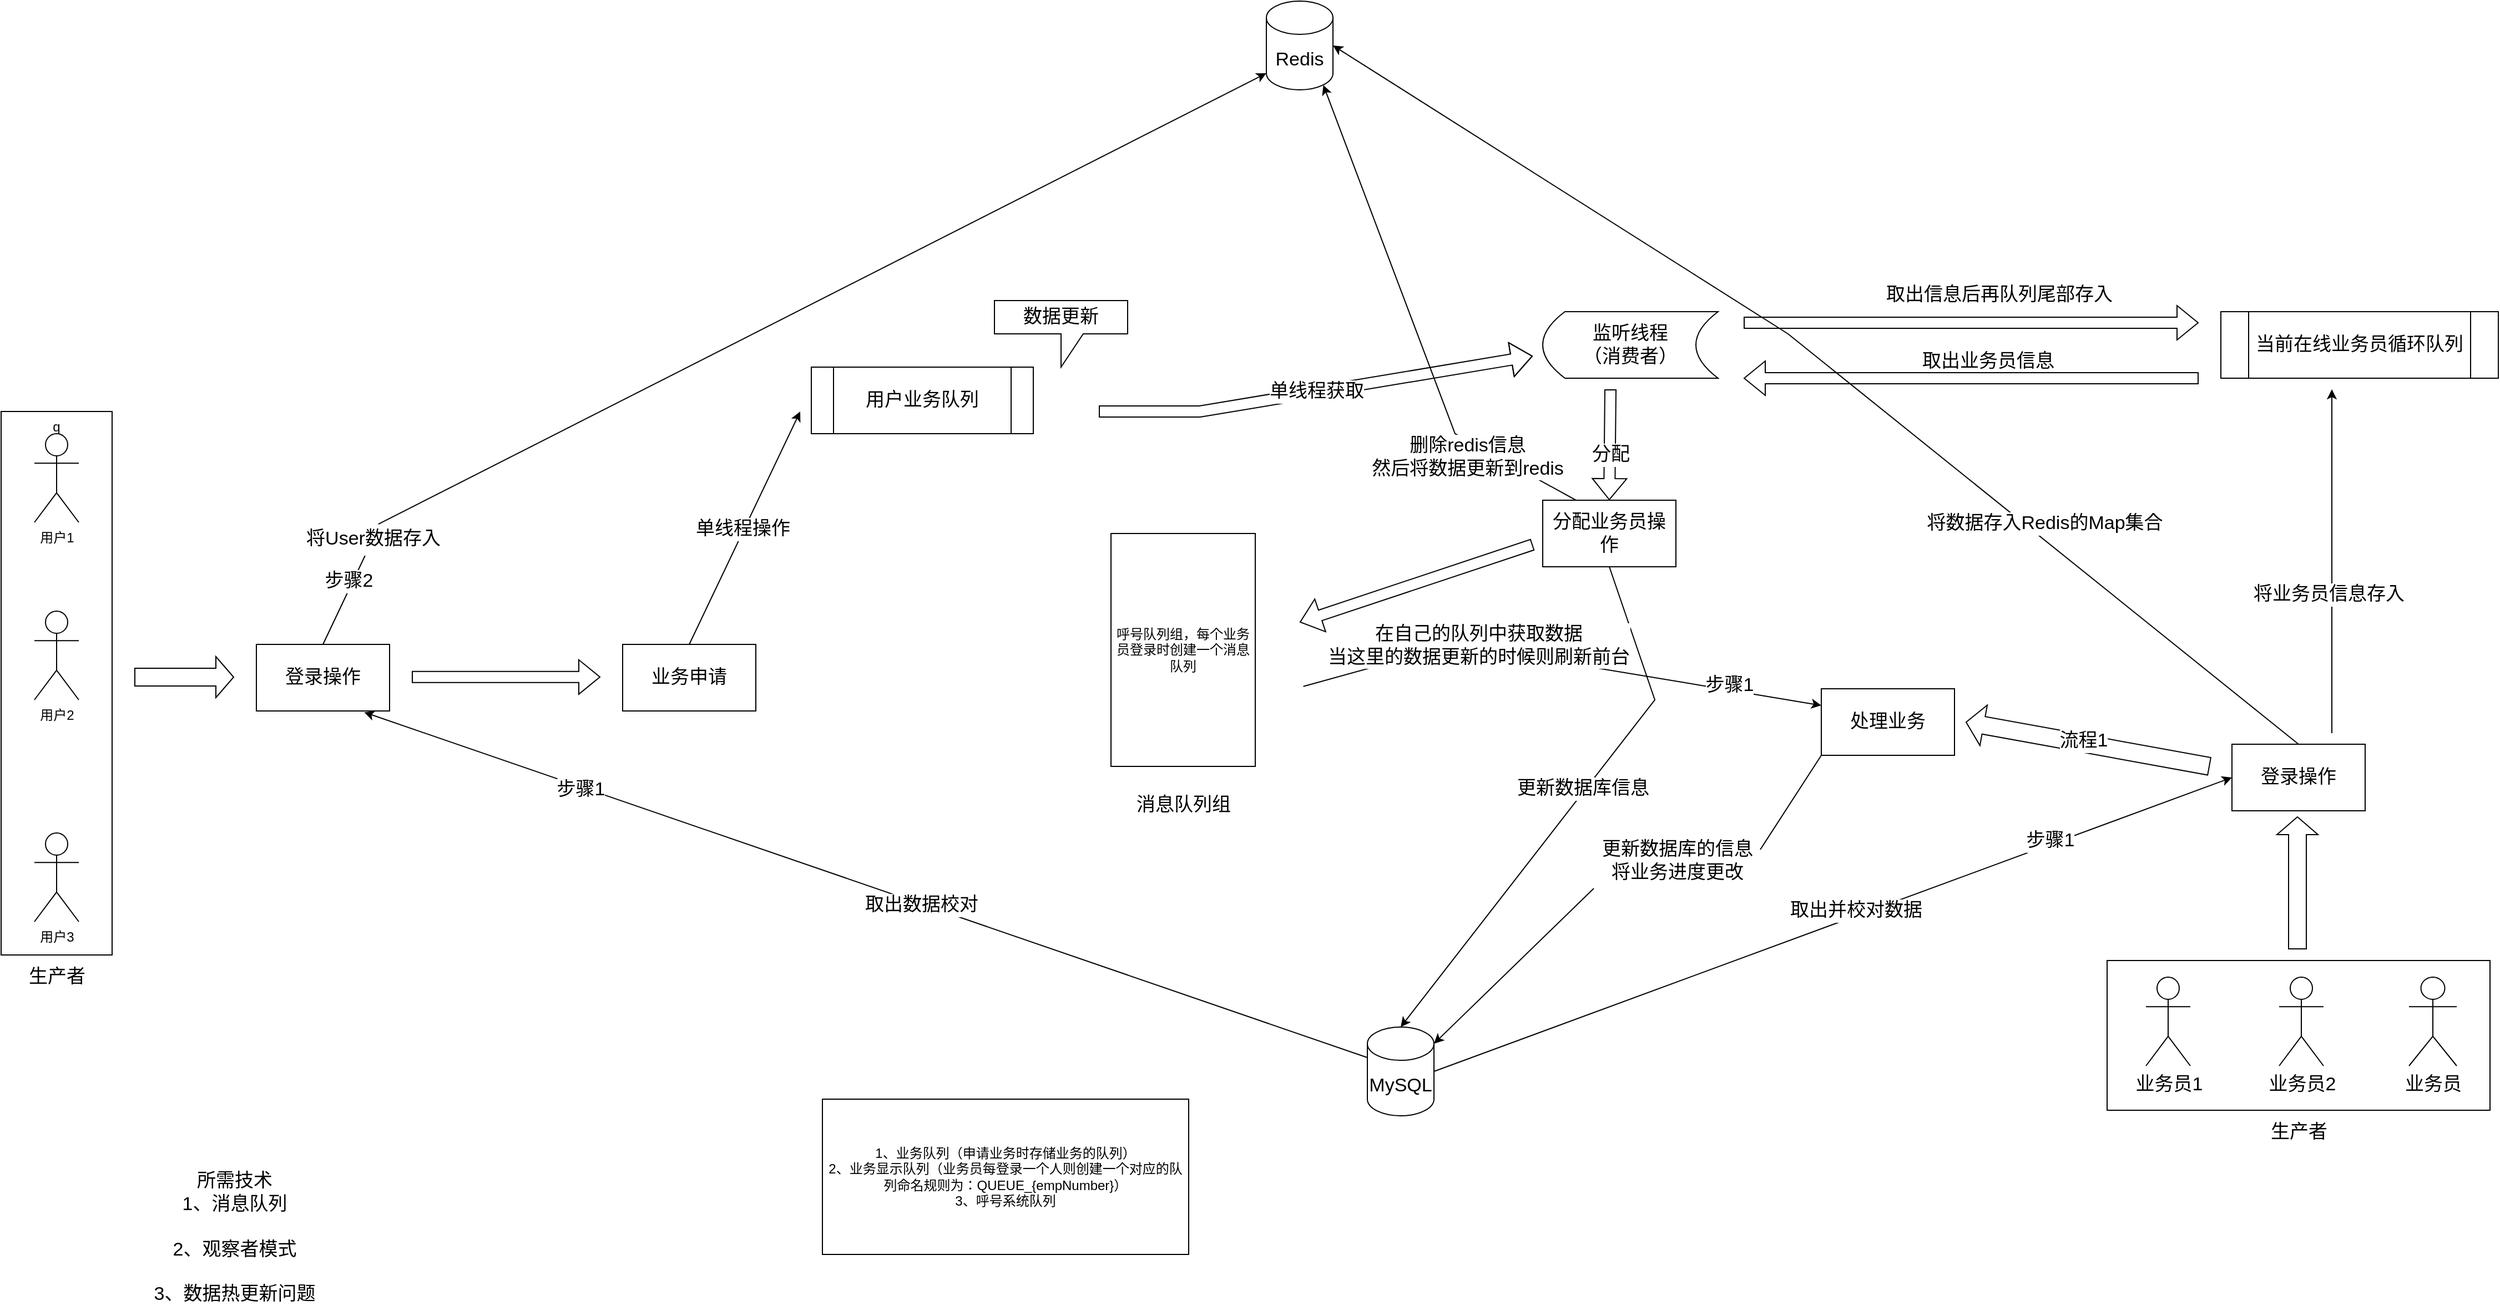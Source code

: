 <mxfile version="19.0.3" type="device" pages="2"><diagram id="UUxjxJEXaW6ylnplW1Ih" name="第 1 页"><mxGraphModel dx="1145" dy="1701" grid="1" gridSize="10" guides="1" tooltips="1" connect="1" arrows="1" fold="1" page="1" pageScale="1" pageWidth="827" pageHeight="1169" math="0" shadow="0"><root><mxCell id="0"/><mxCell id="1" parent="0"/><mxCell id="jlorDB8yhh7nhlmWRF2B-45" value="q" style="group" parent="1" vertex="1" connectable="0"><mxGeometry x="10" y="100" width="100" height="520" as="geometry"/></mxCell><mxCell id="jlorDB8yhh7nhlmWRF2B-7" value="用户1" style="shape=umlActor;verticalLabelPosition=bottom;verticalAlign=top;html=1;outlineConnect=0;" parent="jlorDB8yhh7nhlmWRF2B-45" vertex="1"><mxGeometry x="30" y="20" width="40" height="80" as="geometry"/></mxCell><mxCell id="jlorDB8yhh7nhlmWRF2B-8" value="用户2" style="shape=umlActor;verticalLabelPosition=bottom;verticalAlign=top;html=1;outlineConnect=0;" parent="jlorDB8yhh7nhlmWRF2B-45" vertex="1"><mxGeometry x="30" y="180" width="40" height="80" as="geometry"/></mxCell><mxCell id="jlorDB8yhh7nhlmWRF2B-9" value="用户3" style="shape=umlActor;verticalLabelPosition=bottom;verticalAlign=top;html=1;outlineConnect=0;" parent="jlorDB8yhh7nhlmWRF2B-45" vertex="1"><mxGeometry x="30" y="380" width="40" height="80" as="geometry"/></mxCell><mxCell id="jlorDB8yhh7nhlmWRF2B-19" value="" style="rounded=0;whiteSpace=wrap;html=1;fillColor=none;" parent="jlorDB8yhh7nhlmWRF2B-45" vertex="1"><mxGeometry width="100" height="490" as="geometry"/></mxCell><mxCell id="jlorDB8yhh7nhlmWRF2B-26" value="&lt;font style=&quot;font-size: 17px;&quot;&gt;生产者&lt;/font&gt;" style="text;html=1;align=center;verticalAlign=middle;resizable=0;points=[];autosize=1;strokeColor=none;fillColor=none;" parent="jlorDB8yhh7nhlmWRF2B-45" vertex="1"><mxGeometry x="15" y="500" width="70" height="20" as="geometry"/></mxCell><mxCell id="jlorDB8yhh7nhlmWRF2B-47" value="登录操作" style="rounded=0;whiteSpace=wrap;html=1;fontSize=17;fillColor=none;" parent="1" vertex="1"><mxGeometry x="240" y="310" width="120" height="60" as="geometry"/></mxCell><mxCell id="jlorDB8yhh7nhlmWRF2B-54" value="" style="endArrow=classic;html=1;rounded=0;fontSize=17;exitX=0;exitY=0;exitDx=0;exitDy=27.5;exitPerimeter=0;entryX=0.81;entryY=1.02;entryDx=0;entryDy=0;entryPerimeter=0;" parent="1" source="jlorDB8yhh7nhlmWRF2B-55" target="jlorDB8yhh7nhlmWRF2B-47" edge="1"><mxGeometry width="50" height="50" relative="1" as="geometry"><mxPoint x="340" y="550" as="sourcePoint"/><mxPoint x="390" y="500" as="targetPoint"/></mxGeometry></mxCell><mxCell id="jlorDB8yhh7nhlmWRF2B-61" value="取出数据校对" style="edgeLabel;html=1;align=center;verticalAlign=middle;resizable=0;points=[];fontSize=17;" parent="jlorDB8yhh7nhlmWRF2B-54" vertex="1" connectable="0"><mxGeometry x="-0.109" y="1" relative="1" as="geometry"><mxPoint x="1" as="offset"/></mxGeometry></mxCell><mxCell id="jlorDB8yhh7nhlmWRF2B-67" value="步骤1" style="edgeLabel;html=1;align=center;verticalAlign=middle;resizable=0;points=[];fontSize=17;" parent="jlorDB8yhh7nhlmWRF2B-54" vertex="1" connectable="0"><mxGeometry x="0.568" y="2" relative="1" as="geometry"><mxPoint as="offset"/></mxGeometry></mxCell><mxCell id="jlorDB8yhh7nhlmWRF2B-55" value="MySQL" style="shape=cylinder3;whiteSpace=wrap;html=1;boundedLbl=1;backgroundOutline=1;size=15;fontSize=17;fillColor=none;" parent="1" vertex="1"><mxGeometry x="1241" y="655" width="60" height="80" as="geometry"/></mxCell><mxCell id="jlorDB8yhh7nhlmWRF2B-62" value="Redis" style="shape=cylinder3;whiteSpace=wrap;html=1;boundedLbl=1;backgroundOutline=1;size=15;fontSize=17;fillColor=none;" parent="1" vertex="1"><mxGeometry x="1150" y="-270" width="60" height="80" as="geometry"/></mxCell><mxCell id="jlorDB8yhh7nhlmWRF2B-63" value="" style="endArrow=classic;html=1;rounded=0;fontSize=17;exitX=0.535;exitY=0.053;exitDx=0;exitDy=0;entryX=0;entryY=1;entryDx=0;entryDy=-15;entryPerimeter=0;startArrow=none;exitPerimeter=0;" parent="1" source="jlorDB8yhh7nhlmWRF2B-64" target="jlorDB8yhh7nhlmWRF2B-62" edge="1"><mxGeometry width="50" height="50" relative="1" as="geometry"><mxPoint x="380" y="240" as="sourcePoint"/><mxPoint x="430" y="190" as="targetPoint"/></mxGeometry></mxCell><mxCell id="jlorDB8yhh7nhlmWRF2B-64" value="将User数据存入" style="text;html=1;align=center;verticalAlign=middle;resizable=0;points=[];autosize=1;strokeColor=none;fillColor=none;fontSize=17;" parent="1" vertex="1"><mxGeometry x="275" y="200" width="140" height="30" as="geometry"/></mxCell><mxCell id="jlorDB8yhh7nhlmWRF2B-65" value="" style="endArrow=none;html=1;rounded=0;fontSize=17;exitX=0.5;exitY=0;exitDx=0;exitDy=0;" parent="1" source="jlorDB8yhh7nhlmWRF2B-47" target="jlorDB8yhh7nhlmWRF2B-64" edge="1"><mxGeometry width="50" height="50" relative="1" as="geometry"><mxPoint x="300" y="310" as="sourcePoint"/><mxPoint x="400" y="105" as="targetPoint"/></mxGeometry></mxCell><mxCell id="jlorDB8yhh7nhlmWRF2B-68" value="步骤2" style="edgeLabel;html=1;align=center;verticalAlign=middle;resizable=0;points=[];fontSize=17;" parent="jlorDB8yhh7nhlmWRF2B-65" vertex="1" connectable="0"><mxGeometry x="0.368" y="3" relative="1" as="geometry"><mxPoint y="-1" as="offset"/></mxGeometry></mxCell><mxCell id="jlorDB8yhh7nhlmWRF2B-70" value="" style="shape=flexArrow;endArrow=classic;html=1;rounded=0;fontSize=17;" parent="1" edge="1"><mxGeometry width="50" height="50" relative="1" as="geometry"><mxPoint x="380" y="339.41" as="sourcePoint"/><mxPoint x="550" y="339.41" as="targetPoint"/></mxGeometry></mxCell><mxCell id="jlorDB8yhh7nhlmWRF2B-71" value="业务申请" style="rounded=0;whiteSpace=wrap;html=1;fontSize=17;fillColor=none;" parent="1" vertex="1"><mxGeometry x="570" y="310" width="120" height="60" as="geometry"/></mxCell><mxCell id="jlorDB8yhh7nhlmWRF2B-82" value="" style="endArrow=classic;html=1;rounded=0;fontSize=17;exitX=0.5;exitY=0;exitDx=0;exitDy=0;" parent="1" source="jlorDB8yhh7nhlmWRF2B-71" edge="1"><mxGeometry width="50" height="50" relative="1" as="geometry"><mxPoint x="650" y="270" as="sourcePoint"/><mxPoint x="730" y="100" as="targetPoint"/></mxGeometry></mxCell><mxCell id="jlorDB8yhh7nhlmWRF2B-102" value="单线程操作" style="edgeLabel;html=1;align=center;verticalAlign=middle;resizable=0;points=[];fontSize=17;" parent="jlorDB8yhh7nhlmWRF2B-82" vertex="1" connectable="0"><mxGeometry x="0.202" relative="1" as="geometry"><mxPoint x="-12" y="22" as="offset"/></mxGeometry></mxCell><mxCell id="jlorDB8yhh7nhlmWRF2B-87" value="分配业务员操作" style="rounded=0;whiteSpace=wrap;html=1;fontSize=17;fillColor=none;" parent="1" vertex="1"><mxGeometry x="1399" y="180" width="120" height="60" as="geometry"/></mxCell><mxCell id="jlorDB8yhh7nhlmWRF2B-89" value="数据更新" style="shape=callout;whiteSpace=wrap;html=1;perimeter=calloutPerimeter;fontSize=17;fillColor=none;" parent="1" vertex="1"><mxGeometry x="905" width="120" height="60" as="geometry"/></mxCell><mxCell id="jlorDB8yhh7nhlmWRF2B-90" value="单线程获取" style="shape=flexArrow;endArrow=classic;html=1;rounded=0;fontSize=17;" parent="1" edge="1"><mxGeometry width="50" height="50" relative="1" as="geometry"><mxPoint x="999" y="100" as="sourcePoint"/><mxPoint x="1390" y="50" as="targetPoint"/><Array as="points"><mxPoint x="1090" y="100"/></Array></mxGeometry></mxCell><mxCell id="jlorDB8yhh7nhlmWRF2B-92" value="监听线程&lt;br&gt;（消费者）" style="shape=dataStorage;whiteSpace=wrap;html=1;fixedSize=1;fontSize=17;fillColor=none;" parent="1" vertex="1"><mxGeometry x="1399" y="10" width="158" height="60" as="geometry"/></mxCell><mxCell id="jlorDB8yhh7nhlmWRF2B-94" value="" style="shape=flexArrow;endArrow=classic;html=1;rounded=0;fontSize=17;entryX=0.5;entryY=0;entryDx=0;entryDy=0;" parent="1" target="jlorDB8yhh7nhlmWRF2B-87" edge="1"><mxGeometry width="50" height="50" relative="1" as="geometry"><mxPoint x="1460" y="80" as="sourcePoint"/><mxPoint x="1500" y="100" as="targetPoint"/></mxGeometry></mxCell><mxCell id="jlorDB8yhh7nhlmWRF2B-95" value="分配" style="edgeLabel;html=1;align=center;verticalAlign=middle;resizable=0;points=[];fontSize=17;" parent="jlorDB8yhh7nhlmWRF2B-94" vertex="1" connectable="0"><mxGeometry x="0.163" y="1" relative="1" as="geometry"><mxPoint x="-1" y="1" as="offset"/></mxGeometry></mxCell><mxCell id="jlorDB8yhh7nhlmWRF2B-96" value="" style="group" parent="1" vertex="1" connectable="0"><mxGeometry x="1907.5" y="595" width="345" height="135" as="geometry"/></mxCell><mxCell id="jlorDB8yhh7nhlmWRF2B-27" value="业务员2" style="shape=umlActor;verticalLabelPosition=bottom;verticalAlign=top;html=1;outlineConnect=0;fontSize=17;fillColor=none;" parent="jlorDB8yhh7nhlmWRF2B-96" vertex="1"><mxGeometry x="155" y="15" width="40" height="80" as="geometry"/></mxCell><mxCell id="jlorDB8yhh7nhlmWRF2B-28" value="业务员&lt;br&gt;" style="shape=umlActor;verticalLabelPosition=bottom;verticalAlign=top;html=1;outlineConnect=0;fontSize=17;fillColor=none;" parent="jlorDB8yhh7nhlmWRF2B-96" vertex="1"><mxGeometry x="272" y="15" width="43" height="80" as="geometry"/></mxCell><mxCell id="jlorDB8yhh7nhlmWRF2B-29" value="业务员1" style="shape=umlActor;verticalLabelPosition=bottom;verticalAlign=top;html=1;outlineConnect=0;fontSize=17;fillColor=none;" parent="jlorDB8yhh7nhlmWRF2B-96" vertex="1"><mxGeometry x="35" y="15" width="40" height="80" as="geometry"/></mxCell><mxCell id="jlorDB8yhh7nhlmWRF2B-33" value="" style="rounded=0;whiteSpace=wrap;html=1;fontSize=17;fillColor=none;" parent="jlorDB8yhh7nhlmWRF2B-96" vertex="1"><mxGeometry width="345" height="135" as="geometry"/></mxCell><mxCell id="jlorDB8yhh7nhlmWRF2B-97" value="" style="shape=flexArrow;endArrow=classic;html=1;rounded=0;fontSize=17;width=16;endSize=5;" parent="1" edge="1"><mxGeometry width="50" height="50" relative="1" as="geometry"><mxPoint x="130" y="339.5" as="sourcePoint"/><mxPoint x="220" y="339.5" as="targetPoint"/></mxGeometry></mxCell><mxCell id="jlorDB8yhh7nhlmWRF2B-104" value="生产者" style="text;html=1;align=center;verticalAlign=middle;resizable=0;points=[];autosize=1;strokeColor=none;fillColor=none;fontSize=17;" parent="1" vertex="1"><mxGeometry x="2045" y="735" width="70" height="30" as="geometry"/></mxCell><mxCell id="jlorDB8yhh7nhlmWRF2B-105" value="" style="shape=flexArrow;endArrow=classic;html=1;rounded=0;fontSize=17;width=16;endSize=5;" parent="1" edge="1"><mxGeometry width="50" height="50" relative="1" as="geometry"><mxPoint x="2079" y="585" as="sourcePoint"/><mxPoint x="2079" y="465" as="targetPoint"/></mxGeometry></mxCell><mxCell id="jlorDB8yhh7nhlmWRF2B-111" value="登录操作" style="rounded=0;whiteSpace=wrap;html=1;fontSize=17;fillColor=none;" parent="1" vertex="1"><mxGeometry x="2020" y="400" width="120" height="60" as="geometry"/></mxCell><mxCell id="jlorDB8yhh7nhlmWRF2B-113" value="" style="endArrow=classic;html=1;rounded=0;fontSize=17;exitX=1;exitY=0.5;exitDx=0;exitDy=0;exitPerimeter=0;entryX=0;entryY=0.5;entryDx=0;entryDy=0;" parent="1" source="jlorDB8yhh7nhlmWRF2B-55" target="jlorDB8yhh7nhlmWRF2B-111" edge="1"><mxGeometry width="50" height="50" relative="1" as="geometry"><mxPoint x="1920" y="460" as="sourcePoint"/><mxPoint x="1970" y="410" as="targetPoint"/></mxGeometry></mxCell><mxCell id="jlorDB8yhh7nhlmWRF2B-114" value="取出并校对数据" style="edgeLabel;html=1;align=center;verticalAlign=middle;resizable=0;points=[];fontSize=17;" parent="jlorDB8yhh7nhlmWRF2B-113" vertex="1" connectable="0"><mxGeometry x="-0.485" y="5" relative="1" as="geometry"><mxPoint x="196" y="-72" as="offset"/></mxGeometry></mxCell><mxCell id="jlorDB8yhh7nhlmWRF2B-115" value="步骤1" style="edgeLabel;html=1;align=center;verticalAlign=middle;resizable=0;points=[];fontSize=17;" parent="jlorDB8yhh7nhlmWRF2B-113" vertex="1" connectable="0"><mxGeometry x="0.545" y="4" relative="1" as="geometry"><mxPoint x="1" as="offset"/></mxGeometry></mxCell><mxCell id="jlorDB8yhh7nhlmWRF2B-117" value="" style="endArrow=classic;html=1;rounded=0;fontSize=17;exitX=0.5;exitY=0;exitDx=0;exitDy=0;entryX=1;entryY=0.5;entryDx=0;entryDy=0;entryPerimeter=0;" parent="1" source="jlorDB8yhh7nhlmWRF2B-111" target="jlorDB8yhh7nhlmWRF2B-62" edge="1"><mxGeometry width="50" height="50" relative="1" as="geometry"><mxPoint x="1800" y="120" as="sourcePoint"/><mxPoint x="1850" y="70" as="targetPoint"/><Array as="points"><mxPoint x="1620" y="30"/></Array></mxGeometry></mxCell><mxCell id="jlorDB8yhh7nhlmWRF2B-118" value="将数据存入Redis的Map集合" style="edgeLabel;html=1;align=center;verticalAlign=middle;resizable=0;points=[];fontSize=17;" parent="jlorDB8yhh7nhlmWRF2B-117" vertex="1" connectable="0"><mxGeometry x="-0.594" y="-6" relative="1" as="geometry"><mxPoint x="-63" y="-58" as="offset"/></mxGeometry></mxCell><mxCell id="jlorDB8yhh7nhlmWRF2B-128" value="" style="shape=flexArrow;endArrow=classic;html=1;rounded=0;fontSize=17;" parent="1" edge="1"><mxGeometry width="50" height="50" relative="1" as="geometry"><mxPoint x="1990" y="70" as="sourcePoint"/><mxPoint x="1580" y="70" as="targetPoint"/></mxGeometry></mxCell><mxCell id="jlorDB8yhh7nhlmWRF2B-129" value="取出业务员信息" style="text;html=1;align=center;verticalAlign=middle;resizable=0;points=[];autosize=1;strokeColor=none;fillColor=none;fontSize=17;" parent="1" vertex="1"><mxGeometry x="1735" y="40" width="130" height="30" as="geometry"/></mxCell><mxCell id="jlorDB8yhh7nhlmWRF2B-131" value="" style="shape=flexArrow;endArrow=classic;html=1;rounded=0;fontSize=17;" parent="1" edge="1"><mxGeometry width="50" height="50" relative="1" as="geometry"><mxPoint x="1580" y="20" as="sourcePoint"/><mxPoint x="1990" y="20" as="targetPoint"/></mxGeometry></mxCell><mxCell id="jlorDB8yhh7nhlmWRF2B-132" value="取出信息后再队列尾部存入" style="text;html=1;align=center;verticalAlign=middle;resizable=0;points=[];autosize=1;strokeColor=none;fillColor=none;fontSize=17;" parent="1" vertex="1"><mxGeometry x="1700" y="-20" width="220" height="30" as="geometry"/></mxCell><mxCell id="jlorDB8yhh7nhlmWRF2B-133" value="" style="shape=flexArrow;endArrow=classic;html=1;rounded=0;fontSize=17;" parent="1" edge="1"><mxGeometry width="50" height="50" relative="1" as="geometry"><mxPoint x="1390" y="220" as="sourcePoint"/><mxPoint x="1180" y="290" as="targetPoint"/></mxGeometry></mxCell><mxCell id="jlorDB8yhh7nhlmWRF2B-134" value="" style="endArrow=classic;html=1;rounded=0;fontSize=17;exitX=0.5;exitY=1;exitDx=0;exitDy=0;entryX=0.5;entryY=0;entryDx=0;entryDy=0;entryPerimeter=0;" parent="1" source="jlorDB8yhh7nhlmWRF2B-87" target="jlorDB8yhh7nhlmWRF2B-55" edge="1"><mxGeometry width="50" height="50" relative="1" as="geometry"><mxPoint x="1230" y="510" as="sourcePoint"/><mxPoint x="1280" y="460" as="targetPoint"/><Array as="points"><mxPoint x="1500" y="360"/></Array></mxGeometry></mxCell><mxCell id="jlorDB8yhh7nhlmWRF2B-135" value="更新数据库信息" style="edgeLabel;html=1;align=center;verticalAlign=middle;resizable=0;points=[];fontSize=17;" parent="jlorDB8yhh7nhlmWRF2B-134" vertex="1" connectable="0"><mxGeometry x="-0.083" y="-2" relative="1" as="geometry"><mxPoint x="-1" as="offset"/></mxGeometry></mxCell><mxCell id="jlorDB8yhh7nhlmWRF2B-136" value="" style="endArrow=classic;html=1;rounded=0;fontSize=17;exitX=0.25;exitY=0;exitDx=0;exitDy=0;entryX=0.855;entryY=1;entryDx=0;entryDy=-4.35;entryPerimeter=0;" parent="1" source="jlorDB8yhh7nhlmWRF2B-87" target="jlorDB8yhh7nhlmWRF2B-62" edge="1"><mxGeometry width="50" height="50" relative="1" as="geometry"><mxPoint x="1250" y="170" as="sourcePoint"/><mxPoint x="1300" y="120" as="targetPoint"/><Array as="points"><mxPoint x="1320" y="120"/></Array></mxGeometry></mxCell><mxCell id="jlorDB8yhh7nhlmWRF2B-137" value="删除redis信息&lt;br&gt;然后将数据更新到redis" style="edgeLabel;html=1;align=center;verticalAlign=middle;resizable=0;points=[];fontSize=17;" parent="jlorDB8yhh7nhlmWRF2B-136" vertex="1" connectable="0"><mxGeometry x="-0.653" y="1" relative="1" as="geometry"><mxPoint x="-28" y="-2" as="offset"/></mxGeometry></mxCell><mxCell id="jlorDB8yhh7nhlmWRF2B-141" value="用户业务队列" style="shape=process;whiteSpace=wrap;html=1;backgroundOutline=1;fontSize=17;fillColor=none;" parent="1" vertex="1"><mxGeometry x="740" y="60" width="200" height="60" as="geometry"/></mxCell><mxCell id="jlorDB8yhh7nhlmWRF2B-142" value="当前在线业务员循环队列" style="shape=process;whiteSpace=wrap;html=1;backgroundOutline=1;fontSize=17;fillColor=none;" parent="1" vertex="1"><mxGeometry x="2010" y="10" width="250" height="60" as="geometry"/></mxCell><mxCell id="jlorDB8yhh7nhlmWRF2B-148" value="消息队列组" style="text;html=1;align=center;verticalAlign=middle;resizable=0;points=[];autosize=1;strokeColor=none;fillColor=none;fontSize=17;" parent="1" vertex="1"><mxGeometry x="1025" y="440" width="100" height="30" as="geometry"/></mxCell><mxCell id="jlorDB8yhh7nhlmWRF2B-149" value="" style="shape=flexArrow;endArrow=classic;html=1;rounded=0;fontSize=17;width=16;endSize=5;" parent="1" edge="1"><mxGeometry width="50" height="50" relative="1" as="geometry"><mxPoint x="2000" y="420" as="sourcePoint"/><mxPoint x="1780" y="380" as="targetPoint"/></mxGeometry></mxCell><mxCell id="jlorDB8yhh7nhlmWRF2B-150" value="流程1" style="edgeLabel;html=1;align=center;verticalAlign=middle;resizable=0;points=[];fontSize=17;" parent="jlorDB8yhh7nhlmWRF2B-149" vertex="1" connectable="0"><mxGeometry x="-0.489" y="5" relative="1" as="geometry"><mxPoint x="-57" y="-18" as="offset"/></mxGeometry></mxCell><mxCell id="jlorDB8yhh7nhlmWRF2B-151" value="" style="endArrow=classic;html=1;rounded=0;fontSize=17;" parent="1" edge="1"><mxGeometry width="50" height="50" relative="1" as="geometry"><mxPoint x="2110" y="390" as="sourcePoint"/><mxPoint x="2110" y="80" as="targetPoint"/></mxGeometry></mxCell><mxCell id="jlorDB8yhh7nhlmWRF2B-154" value="将业务员信息存入" style="edgeLabel;html=1;align=center;verticalAlign=middle;resizable=0;points=[];fontSize=17;" parent="jlorDB8yhh7nhlmWRF2B-151" vertex="1" connectable="0"><mxGeometry x="-0.191" y="3" relative="1" as="geometry"><mxPoint as="offset"/></mxGeometry></mxCell><mxCell id="jlorDB8yhh7nhlmWRF2B-155" value="处理业务" style="rounded=0;whiteSpace=wrap;html=1;fontSize=17;fillColor=none;" parent="1" vertex="1"><mxGeometry x="1650" y="350" width="120" height="60" as="geometry"/></mxCell><mxCell id="jlorDB8yhh7nhlmWRF2B-156" value="" style="endArrow=classic;html=1;rounded=0;fontSize=17;exitX=1.015;exitY=0.643;exitDx=0;exitDy=0;exitPerimeter=0;entryX=0;entryY=0.25;entryDx=0;entryDy=0;" parent="1" target="jlorDB8yhh7nhlmWRF2B-155" edge="1"><mxGeometry width="50" height="50" relative="1" as="geometry"><mxPoint x="1183.3" y="347.89" as="sourcePoint"/><mxPoint x="1340" y="360" as="targetPoint"/><Array as="points"><mxPoint x="1320" y="310"/></Array></mxGeometry></mxCell><mxCell id="jlorDB8yhh7nhlmWRF2B-157" value="在自己的队列中获取数据&lt;br&gt;当这里的数据更新的时候则刷新前台" style="edgeLabel;html=1;align=center;verticalAlign=middle;resizable=0;points=[];fontSize=17;" parent="jlorDB8yhh7nhlmWRF2B-156" vertex="1" connectable="0"><mxGeometry x="-0.292" y="1" relative="1" as="geometry"><mxPoint x="-6" y="-3" as="offset"/></mxGeometry></mxCell><mxCell id="jlorDB8yhh7nhlmWRF2B-162" value="步骤1" style="edgeLabel;html=1;align=center;verticalAlign=middle;resizable=0;points=[];fontSize=17;" parent="jlorDB8yhh7nhlmWRF2B-156" vertex="1" connectable="0"><mxGeometry x="0.642" y="4" relative="1" as="geometry"><mxPoint as="offset"/></mxGeometry></mxCell><mxCell id="jlorDB8yhh7nhlmWRF2B-158" value="" style="endArrow=classic;html=1;rounded=0;fontSize=17;exitX=0;exitY=1;exitDx=0;exitDy=0;entryX=1;entryY=0;entryDx=0;entryDy=15;entryPerimeter=0;startArrow=none;" parent="1" source="jlorDB8yhh7nhlmWRF2B-163" target="jlorDB8yhh7nhlmWRF2B-55" edge="1"><mxGeometry width="50" height="50" relative="1" as="geometry"><mxPoint x="1360" y="560" as="sourcePoint"/><mxPoint x="1410" y="510" as="targetPoint"/></mxGeometry></mxCell><mxCell id="jlorDB8yhh7nhlmWRF2B-163" value="更新数据库的信息&lt;br&gt;将业务进度更改" style="text;html=1;align=center;verticalAlign=middle;resizable=0;points=[];autosize=1;strokeColor=none;fillColor=none;fontSize=17;" parent="1" vertex="1"><mxGeometry x="1445" y="480" width="150" height="50" as="geometry"/></mxCell><mxCell id="jlorDB8yhh7nhlmWRF2B-164" value="" style="endArrow=none;html=1;rounded=0;fontSize=17;exitX=0;exitY=1;exitDx=0;exitDy=0;entryX=1;entryY=0;entryDx=0;entryDy=15;entryPerimeter=0;" parent="1" source="jlorDB8yhh7nhlmWRF2B-155" target="jlorDB8yhh7nhlmWRF2B-163" edge="1"><mxGeometry width="50" height="50" relative="1" as="geometry"><mxPoint x="1650" y="410" as="sourcePoint"/><mxPoint x="1301" y="670" as="targetPoint"/></mxGeometry></mxCell><mxCell id="jlorDB8yhh7nhlmWRF2B-165" value="所需技术&lt;br&gt;1、消息队列&lt;br&gt;&lt;br&gt;2、观察者模式&lt;br&gt;&lt;br&gt;3、数据热更新问题" style="text;html=1;align=center;verticalAlign=middle;resizable=0;points=[];autosize=1;strokeColor=none;fillColor=none;fontSize=17;" parent="1" vertex="1"><mxGeometry x="140" y="780" width="160" height="130" as="geometry"/></mxCell><mxCell id="QT_i5lAe0URpHgUuWhOV-1" value="呼号队列组，每个业务员登录时创建一个消息队列" style="rounded=0;whiteSpace=wrap;html=1;" parent="1" vertex="1"><mxGeometry x="1010" y="210" width="130" height="210" as="geometry"/></mxCell><mxCell id="QT_i5lAe0URpHgUuWhOV-3" value="1、业务队列（申请业务时存储业务的队列）&lt;br&gt;2、业务显示队列（业务员每登录一个人则创建一个对应的队列命名规则为：QUEUE_{empNumber}）&lt;br&gt;3、呼号系统队列" style="whiteSpace=wrap;html=1;" parent="1" vertex="1"><mxGeometry x="750" y="720" width="330" height="140" as="geometry"/></mxCell></root></mxGraphModel></diagram><diagram id="P-gGAbIMTOHJD2R6ycSf" name="第 2 页"><mxGraphModel dx="1488" dy="691" grid="1" gridSize="10" guides="1" tooltips="1" connect="1" arrows="1" fold="1" page="1" pageScale="1" pageWidth="827" pageHeight="1169" math="0" shadow="0"><root><mxCell id="0"/><mxCell id="1" parent="0"/></root></mxGraphModel></diagram></mxfile>